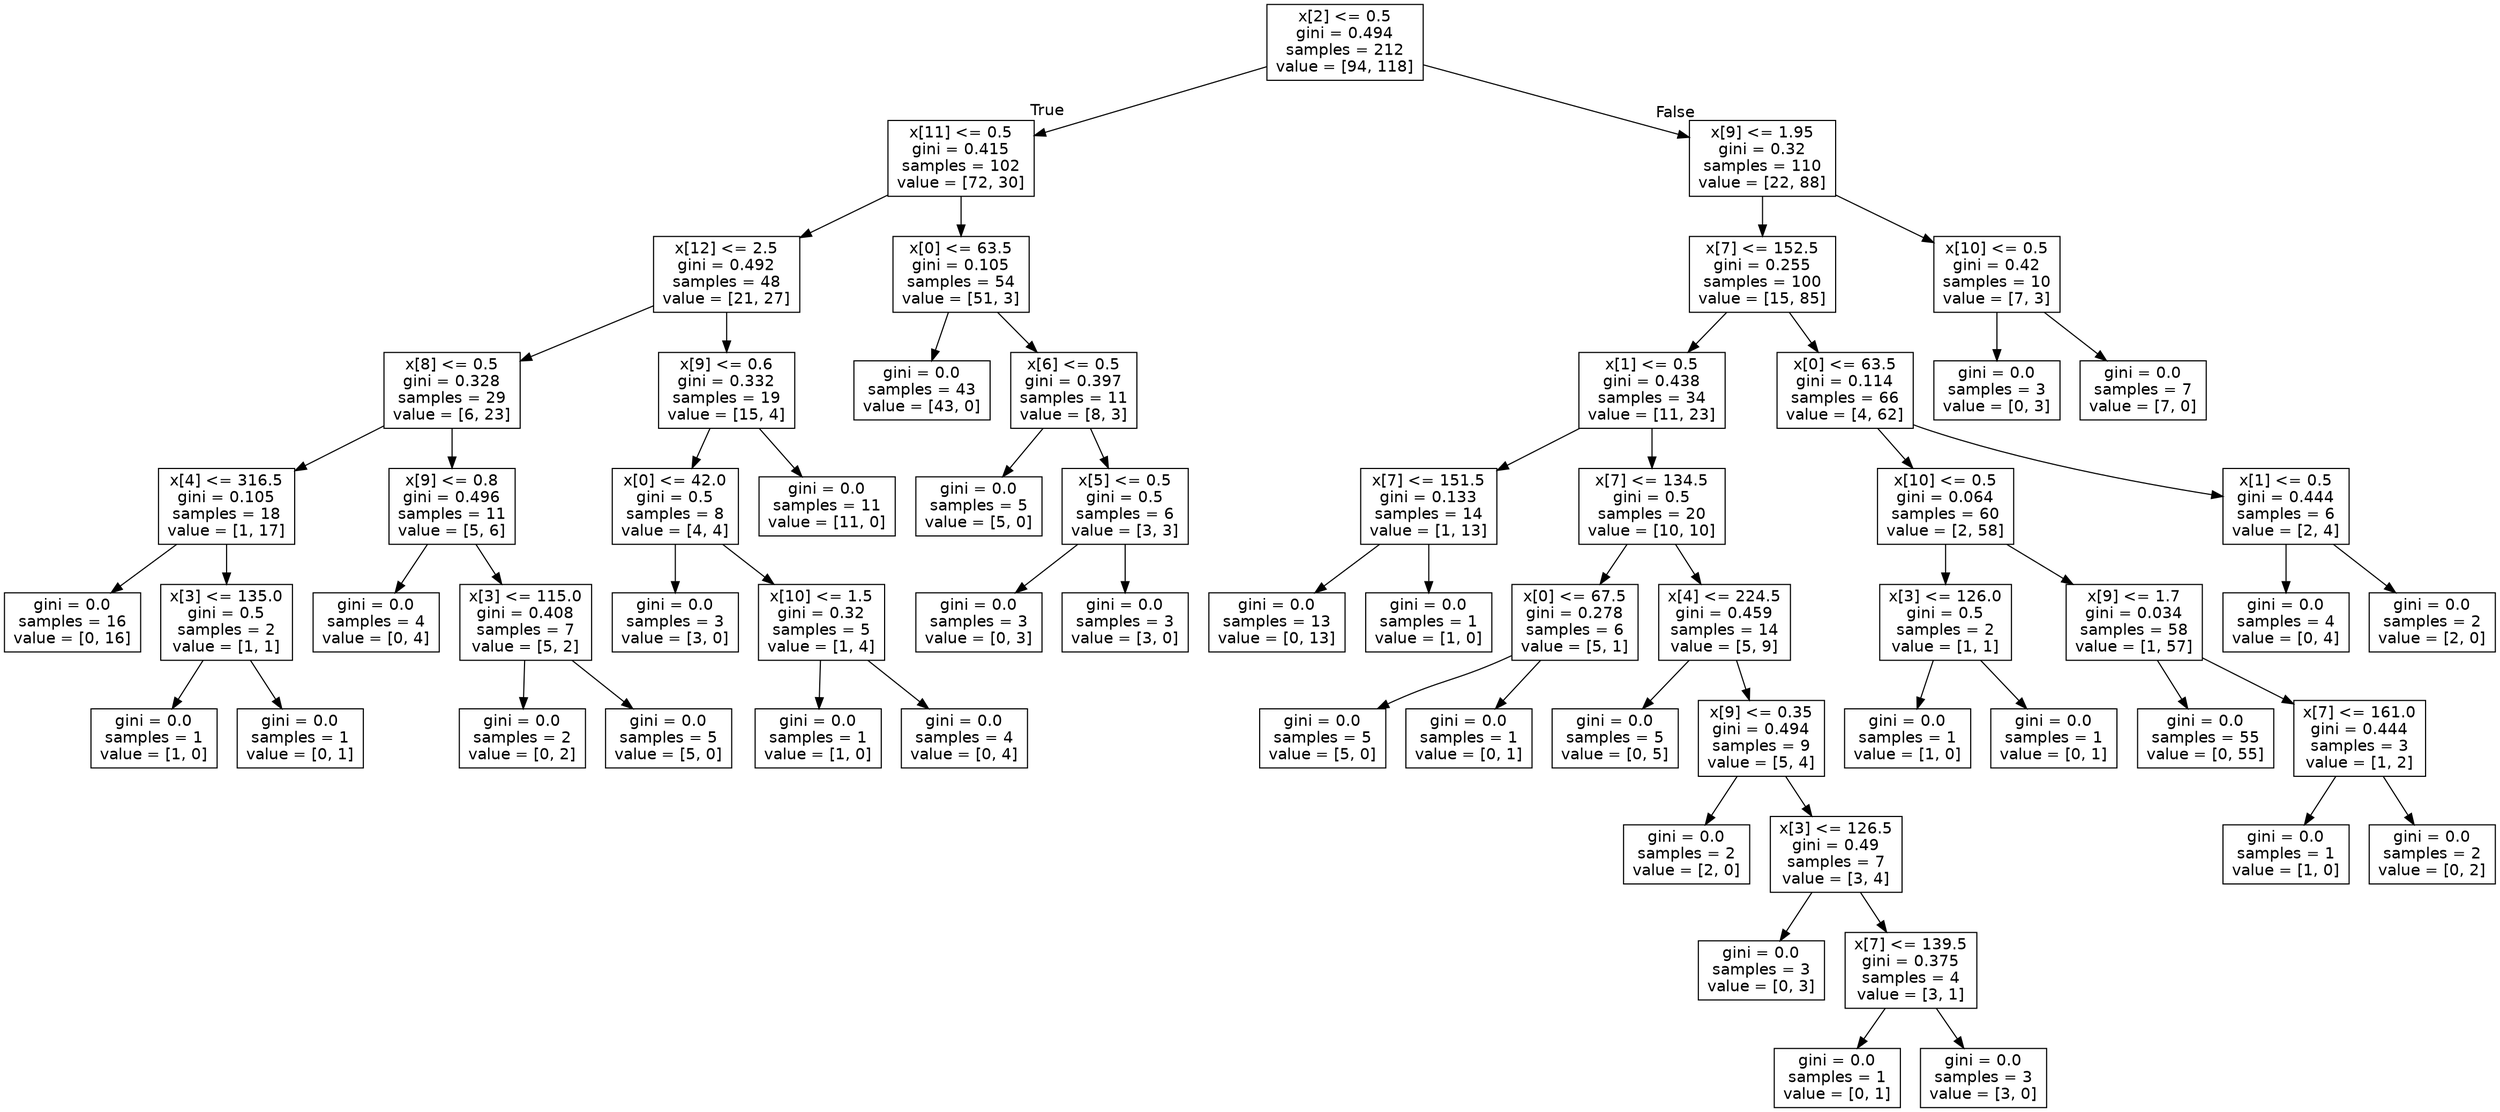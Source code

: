 digraph Tree {
node [shape=box, fontname="helvetica"] ;
edge [fontname="helvetica"] ;
0 [label="x[2] <= 0.5\ngini = 0.494\nsamples = 212\nvalue = [94, 118]"] ;
1 [label="x[11] <= 0.5\ngini = 0.415\nsamples = 102\nvalue = [72, 30]"] ;
0 -> 1 [labeldistance=2.5, labelangle=45, headlabel="True"] ;
2 [label="x[12] <= 2.5\ngini = 0.492\nsamples = 48\nvalue = [21, 27]"] ;
1 -> 2 ;
3 [label="x[8] <= 0.5\ngini = 0.328\nsamples = 29\nvalue = [6, 23]"] ;
2 -> 3 ;
4 [label="x[4] <= 316.5\ngini = 0.105\nsamples = 18\nvalue = [1, 17]"] ;
3 -> 4 ;
5 [label="gini = 0.0\nsamples = 16\nvalue = [0, 16]"] ;
4 -> 5 ;
6 [label="x[3] <= 135.0\ngini = 0.5\nsamples = 2\nvalue = [1, 1]"] ;
4 -> 6 ;
7 [label="gini = 0.0\nsamples = 1\nvalue = [1, 0]"] ;
6 -> 7 ;
8 [label="gini = 0.0\nsamples = 1\nvalue = [0, 1]"] ;
6 -> 8 ;
9 [label="x[9] <= 0.8\ngini = 0.496\nsamples = 11\nvalue = [5, 6]"] ;
3 -> 9 ;
10 [label="gini = 0.0\nsamples = 4\nvalue = [0, 4]"] ;
9 -> 10 ;
11 [label="x[3] <= 115.0\ngini = 0.408\nsamples = 7\nvalue = [5, 2]"] ;
9 -> 11 ;
12 [label="gini = 0.0\nsamples = 2\nvalue = [0, 2]"] ;
11 -> 12 ;
13 [label="gini = 0.0\nsamples = 5\nvalue = [5, 0]"] ;
11 -> 13 ;
14 [label="x[9] <= 0.6\ngini = 0.332\nsamples = 19\nvalue = [15, 4]"] ;
2 -> 14 ;
15 [label="x[0] <= 42.0\ngini = 0.5\nsamples = 8\nvalue = [4, 4]"] ;
14 -> 15 ;
16 [label="gini = 0.0\nsamples = 3\nvalue = [3, 0]"] ;
15 -> 16 ;
17 [label="x[10] <= 1.5\ngini = 0.32\nsamples = 5\nvalue = [1, 4]"] ;
15 -> 17 ;
18 [label="gini = 0.0\nsamples = 1\nvalue = [1, 0]"] ;
17 -> 18 ;
19 [label="gini = 0.0\nsamples = 4\nvalue = [0, 4]"] ;
17 -> 19 ;
20 [label="gini = 0.0\nsamples = 11\nvalue = [11, 0]"] ;
14 -> 20 ;
21 [label="x[0] <= 63.5\ngini = 0.105\nsamples = 54\nvalue = [51, 3]"] ;
1 -> 21 ;
22 [label="gini = 0.0\nsamples = 43\nvalue = [43, 0]"] ;
21 -> 22 ;
23 [label="x[6] <= 0.5\ngini = 0.397\nsamples = 11\nvalue = [8, 3]"] ;
21 -> 23 ;
24 [label="gini = 0.0\nsamples = 5\nvalue = [5, 0]"] ;
23 -> 24 ;
25 [label="x[5] <= 0.5\ngini = 0.5\nsamples = 6\nvalue = [3, 3]"] ;
23 -> 25 ;
26 [label="gini = 0.0\nsamples = 3\nvalue = [0, 3]"] ;
25 -> 26 ;
27 [label="gini = 0.0\nsamples = 3\nvalue = [3, 0]"] ;
25 -> 27 ;
28 [label="x[9] <= 1.95\ngini = 0.32\nsamples = 110\nvalue = [22, 88]"] ;
0 -> 28 [labeldistance=2.5, labelangle=-45, headlabel="False"] ;
29 [label="x[7] <= 152.5\ngini = 0.255\nsamples = 100\nvalue = [15, 85]"] ;
28 -> 29 ;
30 [label="x[1] <= 0.5\ngini = 0.438\nsamples = 34\nvalue = [11, 23]"] ;
29 -> 30 ;
31 [label="x[7] <= 151.5\ngini = 0.133\nsamples = 14\nvalue = [1, 13]"] ;
30 -> 31 ;
32 [label="gini = 0.0\nsamples = 13\nvalue = [0, 13]"] ;
31 -> 32 ;
33 [label="gini = 0.0\nsamples = 1\nvalue = [1, 0]"] ;
31 -> 33 ;
34 [label="x[7] <= 134.5\ngini = 0.5\nsamples = 20\nvalue = [10, 10]"] ;
30 -> 34 ;
35 [label="x[0] <= 67.5\ngini = 0.278\nsamples = 6\nvalue = [5, 1]"] ;
34 -> 35 ;
36 [label="gini = 0.0\nsamples = 5\nvalue = [5, 0]"] ;
35 -> 36 ;
37 [label="gini = 0.0\nsamples = 1\nvalue = [0, 1]"] ;
35 -> 37 ;
38 [label="x[4] <= 224.5\ngini = 0.459\nsamples = 14\nvalue = [5, 9]"] ;
34 -> 38 ;
39 [label="gini = 0.0\nsamples = 5\nvalue = [0, 5]"] ;
38 -> 39 ;
40 [label="x[9] <= 0.35\ngini = 0.494\nsamples = 9\nvalue = [5, 4]"] ;
38 -> 40 ;
41 [label="gini = 0.0\nsamples = 2\nvalue = [2, 0]"] ;
40 -> 41 ;
42 [label="x[3] <= 126.5\ngini = 0.49\nsamples = 7\nvalue = [3, 4]"] ;
40 -> 42 ;
43 [label="gini = 0.0\nsamples = 3\nvalue = [0, 3]"] ;
42 -> 43 ;
44 [label="x[7] <= 139.5\ngini = 0.375\nsamples = 4\nvalue = [3, 1]"] ;
42 -> 44 ;
45 [label="gini = 0.0\nsamples = 1\nvalue = [0, 1]"] ;
44 -> 45 ;
46 [label="gini = 0.0\nsamples = 3\nvalue = [3, 0]"] ;
44 -> 46 ;
47 [label="x[0] <= 63.5\ngini = 0.114\nsamples = 66\nvalue = [4, 62]"] ;
29 -> 47 ;
48 [label="x[10] <= 0.5\ngini = 0.064\nsamples = 60\nvalue = [2, 58]"] ;
47 -> 48 ;
49 [label="x[3] <= 126.0\ngini = 0.5\nsamples = 2\nvalue = [1, 1]"] ;
48 -> 49 ;
50 [label="gini = 0.0\nsamples = 1\nvalue = [1, 0]"] ;
49 -> 50 ;
51 [label="gini = 0.0\nsamples = 1\nvalue = [0, 1]"] ;
49 -> 51 ;
52 [label="x[9] <= 1.7\ngini = 0.034\nsamples = 58\nvalue = [1, 57]"] ;
48 -> 52 ;
53 [label="gini = 0.0\nsamples = 55\nvalue = [0, 55]"] ;
52 -> 53 ;
54 [label="x[7] <= 161.0\ngini = 0.444\nsamples = 3\nvalue = [1, 2]"] ;
52 -> 54 ;
55 [label="gini = 0.0\nsamples = 1\nvalue = [1, 0]"] ;
54 -> 55 ;
56 [label="gini = 0.0\nsamples = 2\nvalue = [0, 2]"] ;
54 -> 56 ;
57 [label="x[1] <= 0.5\ngini = 0.444\nsamples = 6\nvalue = [2, 4]"] ;
47 -> 57 ;
58 [label="gini = 0.0\nsamples = 4\nvalue = [0, 4]"] ;
57 -> 58 ;
59 [label="gini = 0.0\nsamples = 2\nvalue = [2, 0]"] ;
57 -> 59 ;
60 [label="x[10] <= 0.5\ngini = 0.42\nsamples = 10\nvalue = [7, 3]"] ;
28 -> 60 ;
61 [label="gini = 0.0\nsamples = 3\nvalue = [0, 3]"] ;
60 -> 61 ;
62 [label="gini = 0.0\nsamples = 7\nvalue = [7, 0]"] ;
60 -> 62 ;
}
